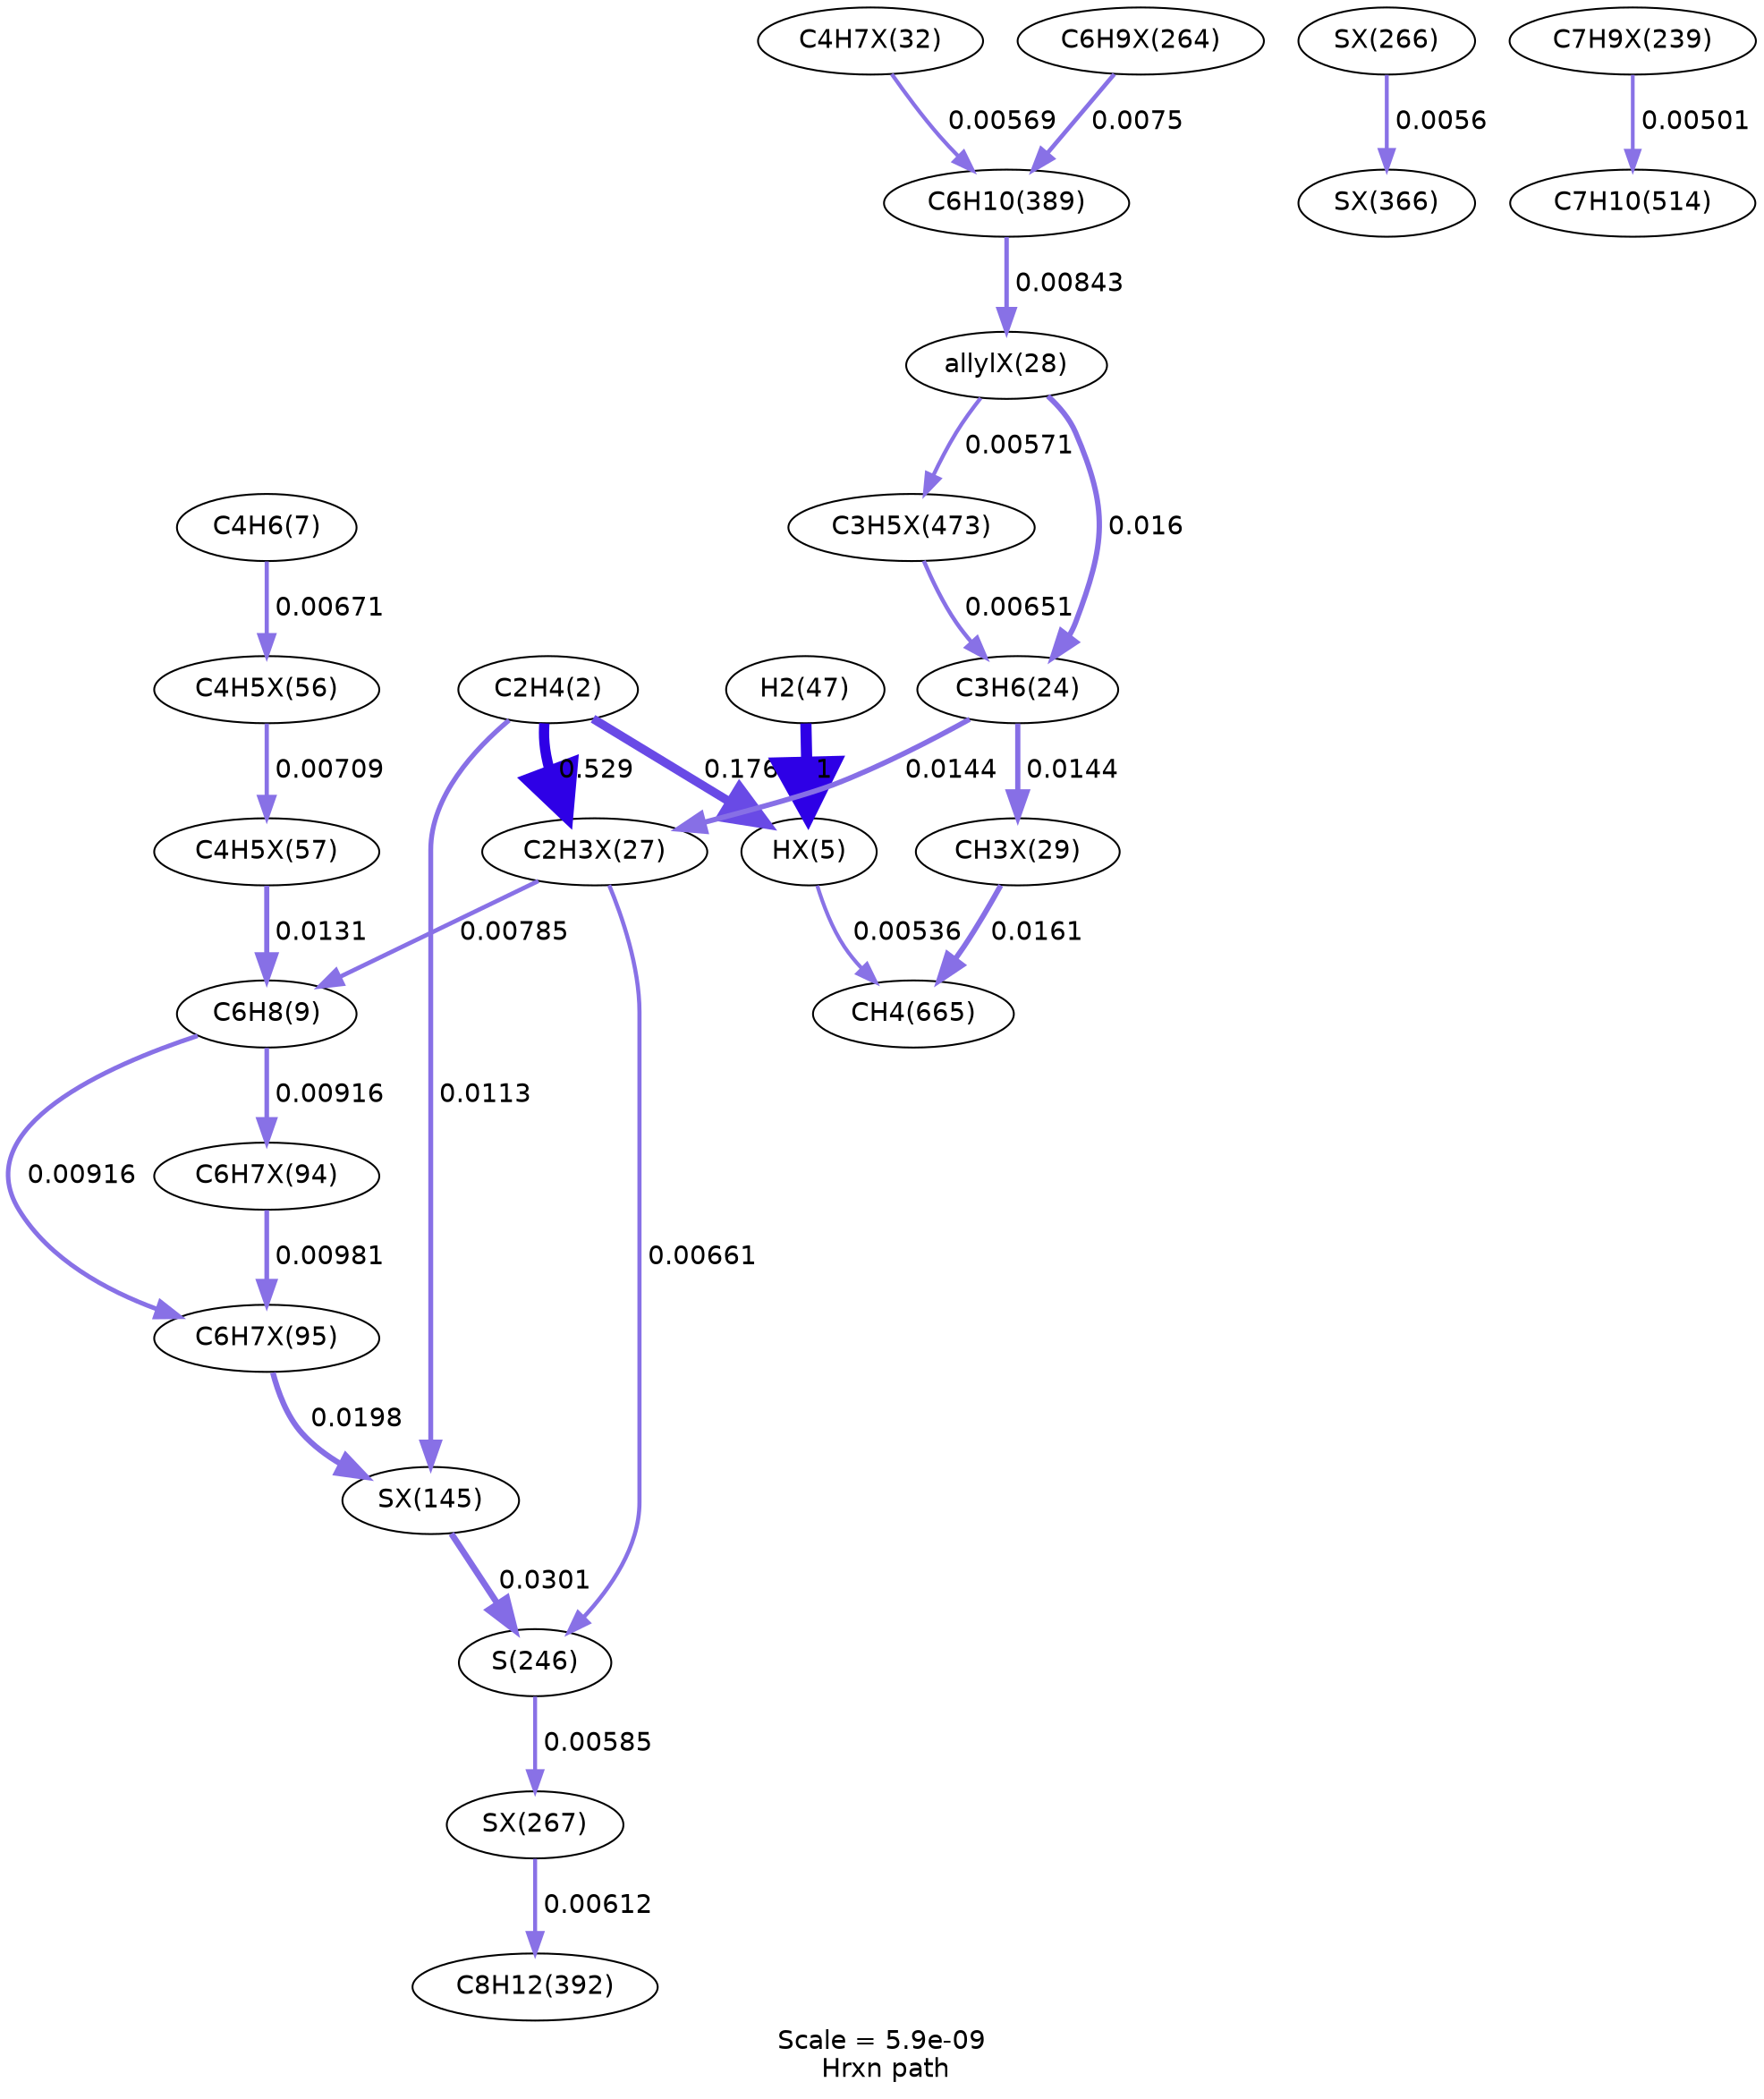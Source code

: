 digraph reaction_paths {
center=1;
s5 -> s66[fontname="Helvetica", style="setlinewidth(4.69)", arrowsize=2.34, color="0.7, 0.676, 0.9"
, label=" 0.176"];
s5 -> s67[fontname="Helvetica", style="setlinewidth(5.52)", arrowsize=2.76, color="0.7, 1.03, 0.9"
, label=" 0.529"];
s5 -> s90[fontname="Helvetica", style="setlinewidth(2.62)", arrowsize=1.31, color="0.7, 0.511, 0.9"
, label=" 0.0113"];
s11 -> s66[fontname="Helvetica", style="setlinewidth(6)", arrowsize=3, color="0.7, 1.5, 0.9"
, label=" 1"];
s66 -> s32[fontname="Helvetica", style="setlinewidth(2.05)", arrowsize=1.03, color="0.7, 0.505, 0.9"
, label=" 0.00536"];
s67 -> s9[fontname="Helvetica", style="setlinewidth(2.34)", arrowsize=1.17, color="0.7, 0.508, 0.9"
, label=" 0.00785"];
s67 -> s13[fontname="Helvetica", style="setlinewidth(2.21)", arrowsize=1.11, color="0.7, 0.507, 0.9"
, label=" 0.00661"];
s10 -> s67[fontname="Helvetica", style="setlinewidth(2.8)", arrowsize=1.4, color="0.7, 0.514, 0.9"
, label=" 0.0144"];
s8 -> s78[fontname="Helvetica", style="setlinewidth(2.22)", arrowsize=1.11, color="0.7, 0.507, 0.9"
, label=" 0.00671"];
s78 -> s79[fontname="Helvetica", style="setlinewidth(2.26)", arrowsize=1.13, color="0.7, 0.507, 0.9"
, label=" 0.00709"];
s79 -> s9[fontname="Helvetica", style="setlinewidth(2.73)", arrowsize=1.36, color="0.7, 0.513, 0.9"
, label=" 0.0131"];
s9 -> s87[fontname="Helvetica", style="setlinewidth(2.46)", arrowsize=1.23, color="0.7, 0.509, 0.9"
, label=" 0.00916"];
s9 -> s86[fontname="Helvetica", style="setlinewidth(2.46)", arrowsize=1.23, color="0.7, 0.509, 0.9"
, label=" 0.00916"];
s86 -> s87[fontname="Helvetica", style="setlinewidth(2.51)", arrowsize=1.25, color="0.7, 0.51, 0.9"
, label=" 0.00981"];
s87 -> s90[fontname="Helvetica", style="setlinewidth(3.04)", arrowsize=1.52, color="0.7, 0.52, 0.9"
, label=" 0.0198"];
s90 -> s13[fontname="Helvetica", style="setlinewidth(3.36)", arrowsize=1.68, color="0.7, 0.53, 0.9"
, label=" 0.0301"];
s13 -> s104[fontname="Helvetica", style="setlinewidth(2.12)", arrowsize=1.06, color="0.7, 0.506, 0.9"
, label=" 0.00585"];
s103 -> s115[fontname="Helvetica", style="setlinewidth(2.09)", arrowsize=1.04, color="0.7, 0.506, 0.9"
, label=" 0.0056"];
s72 -> s18[fontname="Helvetica", style="setlinewidth(2.1)", arrowsize=1.05, color="0.7, 0.506, 0.9"
, label=" 0.00569"];
s101 -> s18[fontname="Helvetica", style="setlinewidth(2.31)", arrowsize=1.15, color="0.7, 0.508, 0.9"
, label=" 0.0075"];
s18 -> s68[fontname="Helvetica", style="setlinewidth(2.39)", arrowsize=1.2, color="0.7, 0.508, 0.9"
, label=" 0.00843"];
s68 -> s120[fontname="Helvetica", style="setlinewidth(2.1)", arrowsize=1.05, color="0.7, 0.506, 0.9"
, label=" 0.00571"];
s68 -> s10[fontname="Helvetica", style="setlinewidth(2.88)", arrowsize=1.44, color="0.7, 0.516, 0.9"
, label=" 0.016"];
s120 -> s10[fontname="Helvetica", style="setlinewidth(2.2)", arrowsize=1.1, color="0.7, 0.507, 0.9"
, label=" 0.00651"];
s10 -> s69[fontname="Helvetica", style="setlinewidth(2.8)", arrowsize=1.4, color="0.7, 0.514, 0.9"
, label=" 0.0144"];
s69 -> s32[fontname="Helvetica", style="setlinewidth(2.88)", arrowsize=1.44, color="0.7, 0.516, 0.9"
, label=" 0.0161"];
s99 -> s23[fontname="Helvetica", style="setlinewidth(2)", arrowsize=1, color="0.7, 0.505, 0.9"
, label=" 0.00501"];
s104 -> s19[fontname="Helvetica", style="setlinewidth(2.15)", arrowsize=1.08, color="0.7, 0.506, 0.9"
, label=" 0.00612"];
s5 [ fontname="Helvetica", label="C2H4(2)"];
s8 [ fontname="Helvetica", label="C4H6(7)"];
s9 [ fontname="Helvetica", label="C6H8(9)"];
s10 [ fontname="Helvetica", label="C3H6(24)"];
s11 [ fontname="Helvetica", label="H2(47)"];
s13 [ fontname="Helvetica", label="S(246)"];
s18 [ fontname="Helvetica", label="C6H10(389)"];
s19 [ fontname="Helvetica", label="C8H12(392)"];
s23 [ fontname="Helvetica", label="C7H10(514)"];
s32 [ fontname="Helvetica", label="CH4(665)"];
s66 [ fontname="Helvetica", label="HX(5)"];
s67 [ fontname="Helvetica", label="C2H3X(27)"];
s68 [ fontname="Helvetica", label="allylX(28)"];
s69 [ fontname="Helvetica", label="CH3X(29)"];
s72 [ fontname="Helvetica", label="C4H7X(32)"];
s78 [ fontname="Helvetica", label="C4H5X(56)"];
s79 [ fontname="Helvetica", label="C4H5X(57)"];
s86 [ fontname="Helvetica", label="C6H7X(94)"];
s87 [ fontname="Helvetica", label="C6H7X(95)"];
s90 [ fontname="Helvetica", label="SX(145)"];
s99 [ fontname="Helvetica", label="C7H9X(239)"];
s101 [ fontname="Helvetica", label="C6H9X(264)"];
s103 [ fontname="Helvetica", label="SX(266)"];
s104 [ fontname="Helvetica", label="SX(267)"];
s115 [ fontname="Helvetica", label="SX(366)"];
s120 [ fontname="Helvetica", label="C3H5X(473)"];
 label = "Scale = 5.9e-09\l Hrxn path";
 fontname = "Helvetica";
}
